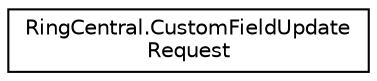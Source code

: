 digraph "Graphical Class Hierarchy"
{
 // LATEX_PDF_SIZE
  edge [fontname="Helvetica",fontsize="10",labelfontname="Helvetica",labelfontsize="10"];
  node [fontname="Helvetica",fontsize="10",shape=record];
  rankdir="LR";
  Node0 [label="RingCentral.CustomFieldUpdate\lRequest",height=0.2,width=0.4,color="black", fillcolor="white", style="filled",URL="$classRingCentral_1_1CustomFieldUpdateRequest.html",tooltip=" "];
}
